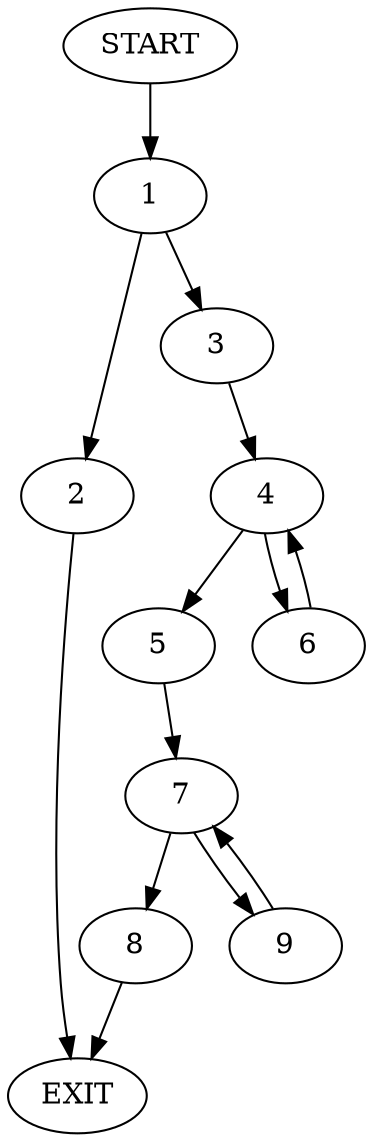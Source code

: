 digraph {
0 [label="START"]
10 [label="EXIT"]
0 -> 1
1 -> 2
1 -> 3
2 -> 10
3 -> 4
4 -> 5
4 -> 6
6 -> 4
5 -> 7
7 -> 8
7 -> 9
9 -> 7
8 -> 10
}
